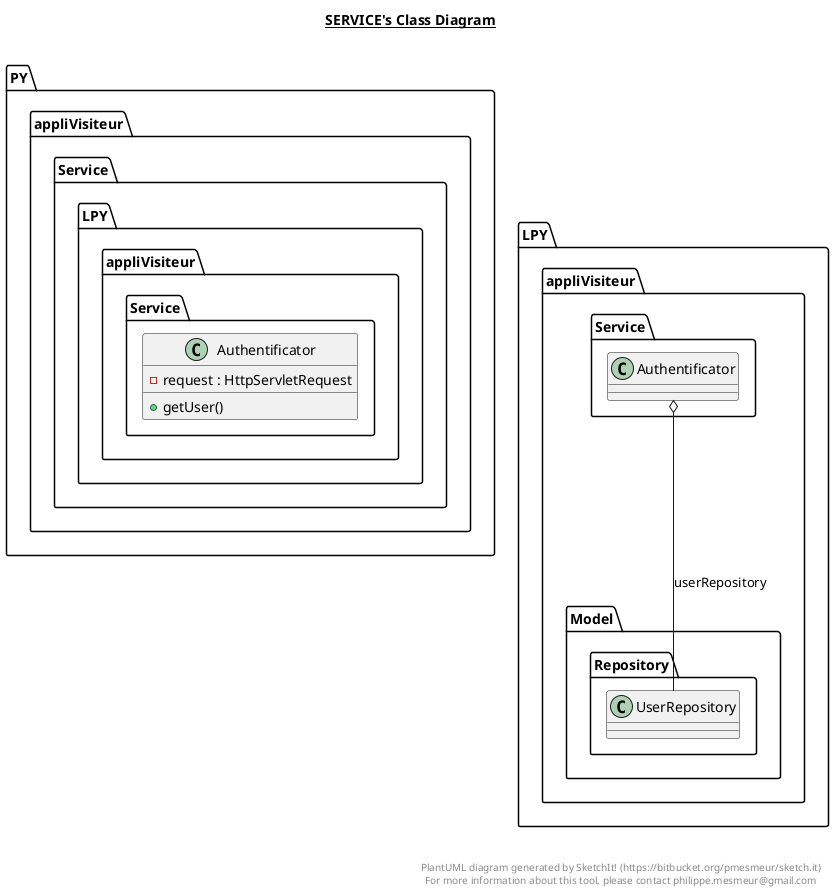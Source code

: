 @startuml

title __SERVICE's Class Diagram__\n

    namespace PY.appliVisiteur {
      namespace Service {
        class LPY.appliVisiteur.Service.Authentificator {
            - request : HttpServletRequest
            + getUser()
        }
      }
    }
  

  LPY.appliVisiteur.Service.Authentificator o-- LPY.appliVisiteur.Model.Repository.UserRepository : userRepository


right footer


PlantUML diagram generated by SketchIt! (https://bitbucket.org/pmesmeur/sketch.it)
For more information about this tool, please contact philippe.mesmeur@gmail.com
endfooter

@enduml
